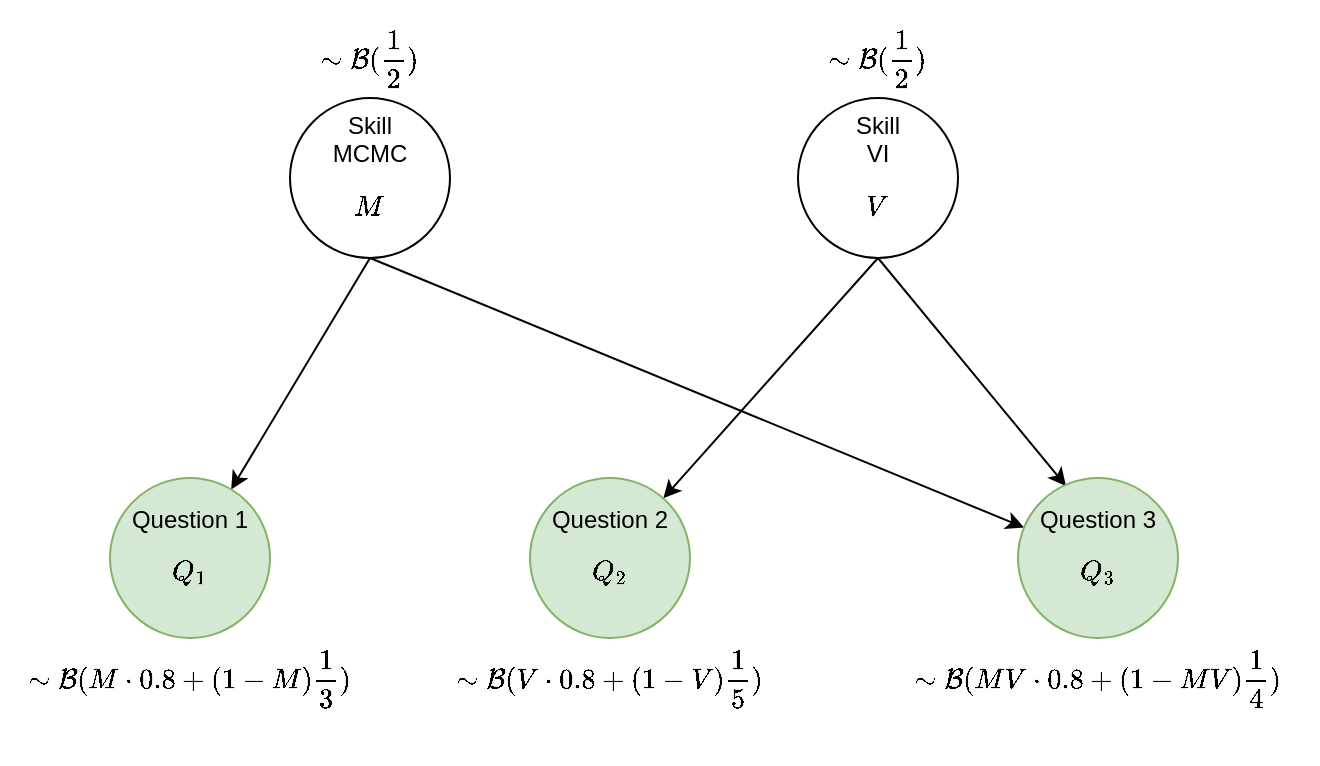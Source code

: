 <mxfile version="13.6.2" type="device"><diagram id="pWLeWmn5VzCditWpMHgi" name="Page-1"><mxGraphModel dx="788" dy="546" grid="1" gridSize="10" guides="1" tooltips="1" connect="1" arrows="1" fold="1" page="1" pageScale="1" pageWidth="827" pageHeight="1169" math="1" shadow="0"><root><mxCell id="0"/><mxCell id="1" parent="0"/><mxCell id="n2RUy0WSnznOMkP_t99b-7" style="rounded=0;orthogonalLoop=1;jettySize=auto;html=1;exitX=0.5;exitY=1;exitDx=0;exitDy=0;" edge="1" parent="1" source="n2RUy0WSnznOMkP_t99b-2" target="n2RUy0WSnznOMkP_t99b-3"><mxGeometry relative="1" as="geometry"/></mxCell><mxCell id="n2RUy0WSnznOMkP_t99b-8" style="edgeStyle=none;rounded=0;orthogonalLoop=1;jettySize=auto;html=1;exitX=0.5;exitY=1;exitDx=0;exitDy=0;" edge="1" parent="1" source="n2RUy0WSnznOMkP_t99b-2" target="n2RUy0WSnznOMkP_t99b-6"><mxGeometry relative="1" as="geometry"/></mxCell><mxCell id="n2RUy0WSnznOMkP_t99b-2" value="Skill&lt;br&gt;MCMC $$M$$" style="ellipse;whiteSpace=wrap;html=1;aspect=fixed;" vertex="1" parent="1"><mxGeometry x="160" y="90" width="80" height="80" as="geometry"/></mxCell><mxCell id="n2RUy0WSnznOMkP_t99b-3" value="Question 1 $$Q_1$$" style="ellipse;whiteSpace=wrap;html=1;aspect=fixed;fillColor=#d5e8d4;strokeColor=#82b366;" vertex="1" parent="1"><mxGeometry x="70" y="280" width="80" height="80" as="geometry"/></mxCell><mxCell id="n2RUy0WSnznOMkP_t99b-9" style="edgeStyle=none;rounded=0;orthogonalLoop=1;jettySize=auto;html=1;exitX=0.5;exitY=1;exitDx=0;exitDy=0;" edge="1" parent="1" source="n2RUy0WSnznOMkP_t99b-4" target="n2RUy0WSnznOMkP_t99b-5"><mxGeometry relative="1" as="geometry"/></mxCell><mxCell id="n2RUy0WSnznOMkP_t99b-10" style="edgeStyle=none;rounded=0;orthogonalLoop=1;jettySize=auto;html=1;exitX=0.5;exitY=1;exitDx=0;exitDy=0;entryX=0.3;entryY=0.05;entryDx=0;entryDy=0;entryPerimeter=0;" edge="1" parent="1" source="n2RUy0WSnznOMkP_t99b-4" target="n2RUy0WSnznOMkP_t99b-6"><mxGeometry relative="1" as="geometry"/></mxCell><mxCell id="n2RUy0WSnznOMkP_t99b-4" value="Skill&lt;br&gt;VI $$V$$" style="ellipse;whiteSpace=wrap;html=1;aspect=fixed;" vertex="1" parent="1"><mxGeometry x="414" y="90" width="80" height="80" as="geometry"/></mxCell><mxCell id="n2RUy0WSnznOMkP_t99b-5" value="Question 2 $$Q_2$$" style="ellipse;whiteSpace=wrap;html=1;aspect=fixed;fillColor=#d5e8d4;strokeColor=#82b366;" vertex="1" parent="1"><mxGeometry x="280" y="280" width="80" height="80" as="geometry"/></mxCell><mxCell id="n2RUy0WSnznOMkP_t99b-6" value="Question 3 $$Q_3$$" style="ellipse;whiteSpace=wrap;html=1;aspect=fixed;fillColor=#d5e8d4;strokeColor=#82b366;" vertex="1" parent="1"><mxGeometry x="524" y="280" width="80" height="80" as="geometry"/></mxCell><mxCell id="n2RUy0WSnznOMkP_t99b-12" value="$$\sim \mathcal{B}(M\cdot&amp;nbsp;&lt;br&gt;0.8 + (1-M)&lt;br&gt;\frac{1}{3})&amp;nbsp;&lt;br&gt;$$" style="text;html=1;strokeColor=none;fillColor=none;align=center;verticalAlign=middle;whiteSpace=wrap;rounded=0;" vertex="1" parent="1"><mxGeometry x="15" y="370" width="190" height="20" as="geometry"/></mxCell><mxCell id="n2RUy0WSnznOMkP_t99b-13" value="$$\sim \mathcal{B}(V\cdot&amp;nbsp;&lt;br&gt;0.8 + (1-V)&lt;br&gt;\frac{1}{5})&amp;nbsp;&lt;br&gt;$$" style="text;html=1;strokeColor=none;fillColor=none;align=center;verticalAlign=middle;whiteSpace=wrap;rounded=0;" vertex="1" parent="1"><mxGeometry x="300" y="370" width="40" height="20" as="geometry"/></mxCell><mxCell id="n2RUy0WSnznOMkP_t99b-14" value="$$\sim \mathcal{B}(MV\cdot&amp;nbsp;&lt;br&gt;0.8 + (1-MV)&lt;br&gt;\frac{1}{4})&amp;nbsp;&lt;br&gt;$$" style="text;html=1;strokeColor=none;fillColor=none;align=center;verticalAlign=middle;whiteSpace=wrap;rounded=0;" vertex="1" parent="1"><mxGeometry x="454" y="370" width="220" height="20" as="geometry"/></mxCell><mxCell id="n2RUy0WSnznOMkP_t99b-15" value="$$\sim \mathcal{B}(\frac{1}{2})&lt;br&gt;$$" style="text;html=1;strokeColor=none;fillColor=none;align=center;verticalAlign=middle;whiteSpace=wrap;rounded=0;" vertex="1" parent="1"><mxGeometry x="180" y="60" width="40" height="20" as="geometry"/></mxCell><mxCell id="n2RUy0WSnznOMkP_t99b-16" value="$$\sim \mathcal{B}(\frac{1}{2})&lt;br&gt;$$" style="text;html=1;strokeColor=none;fillColor=none;align=center;verticalAlign=middle;whiteSpace=wrap;rounded=0;" vertex="1" parent="1"><mxGeometry x="434" y="60" width="40" height="20" as="geometry"/></mxCell></root></mxGraphModel></diagram></mxfile>